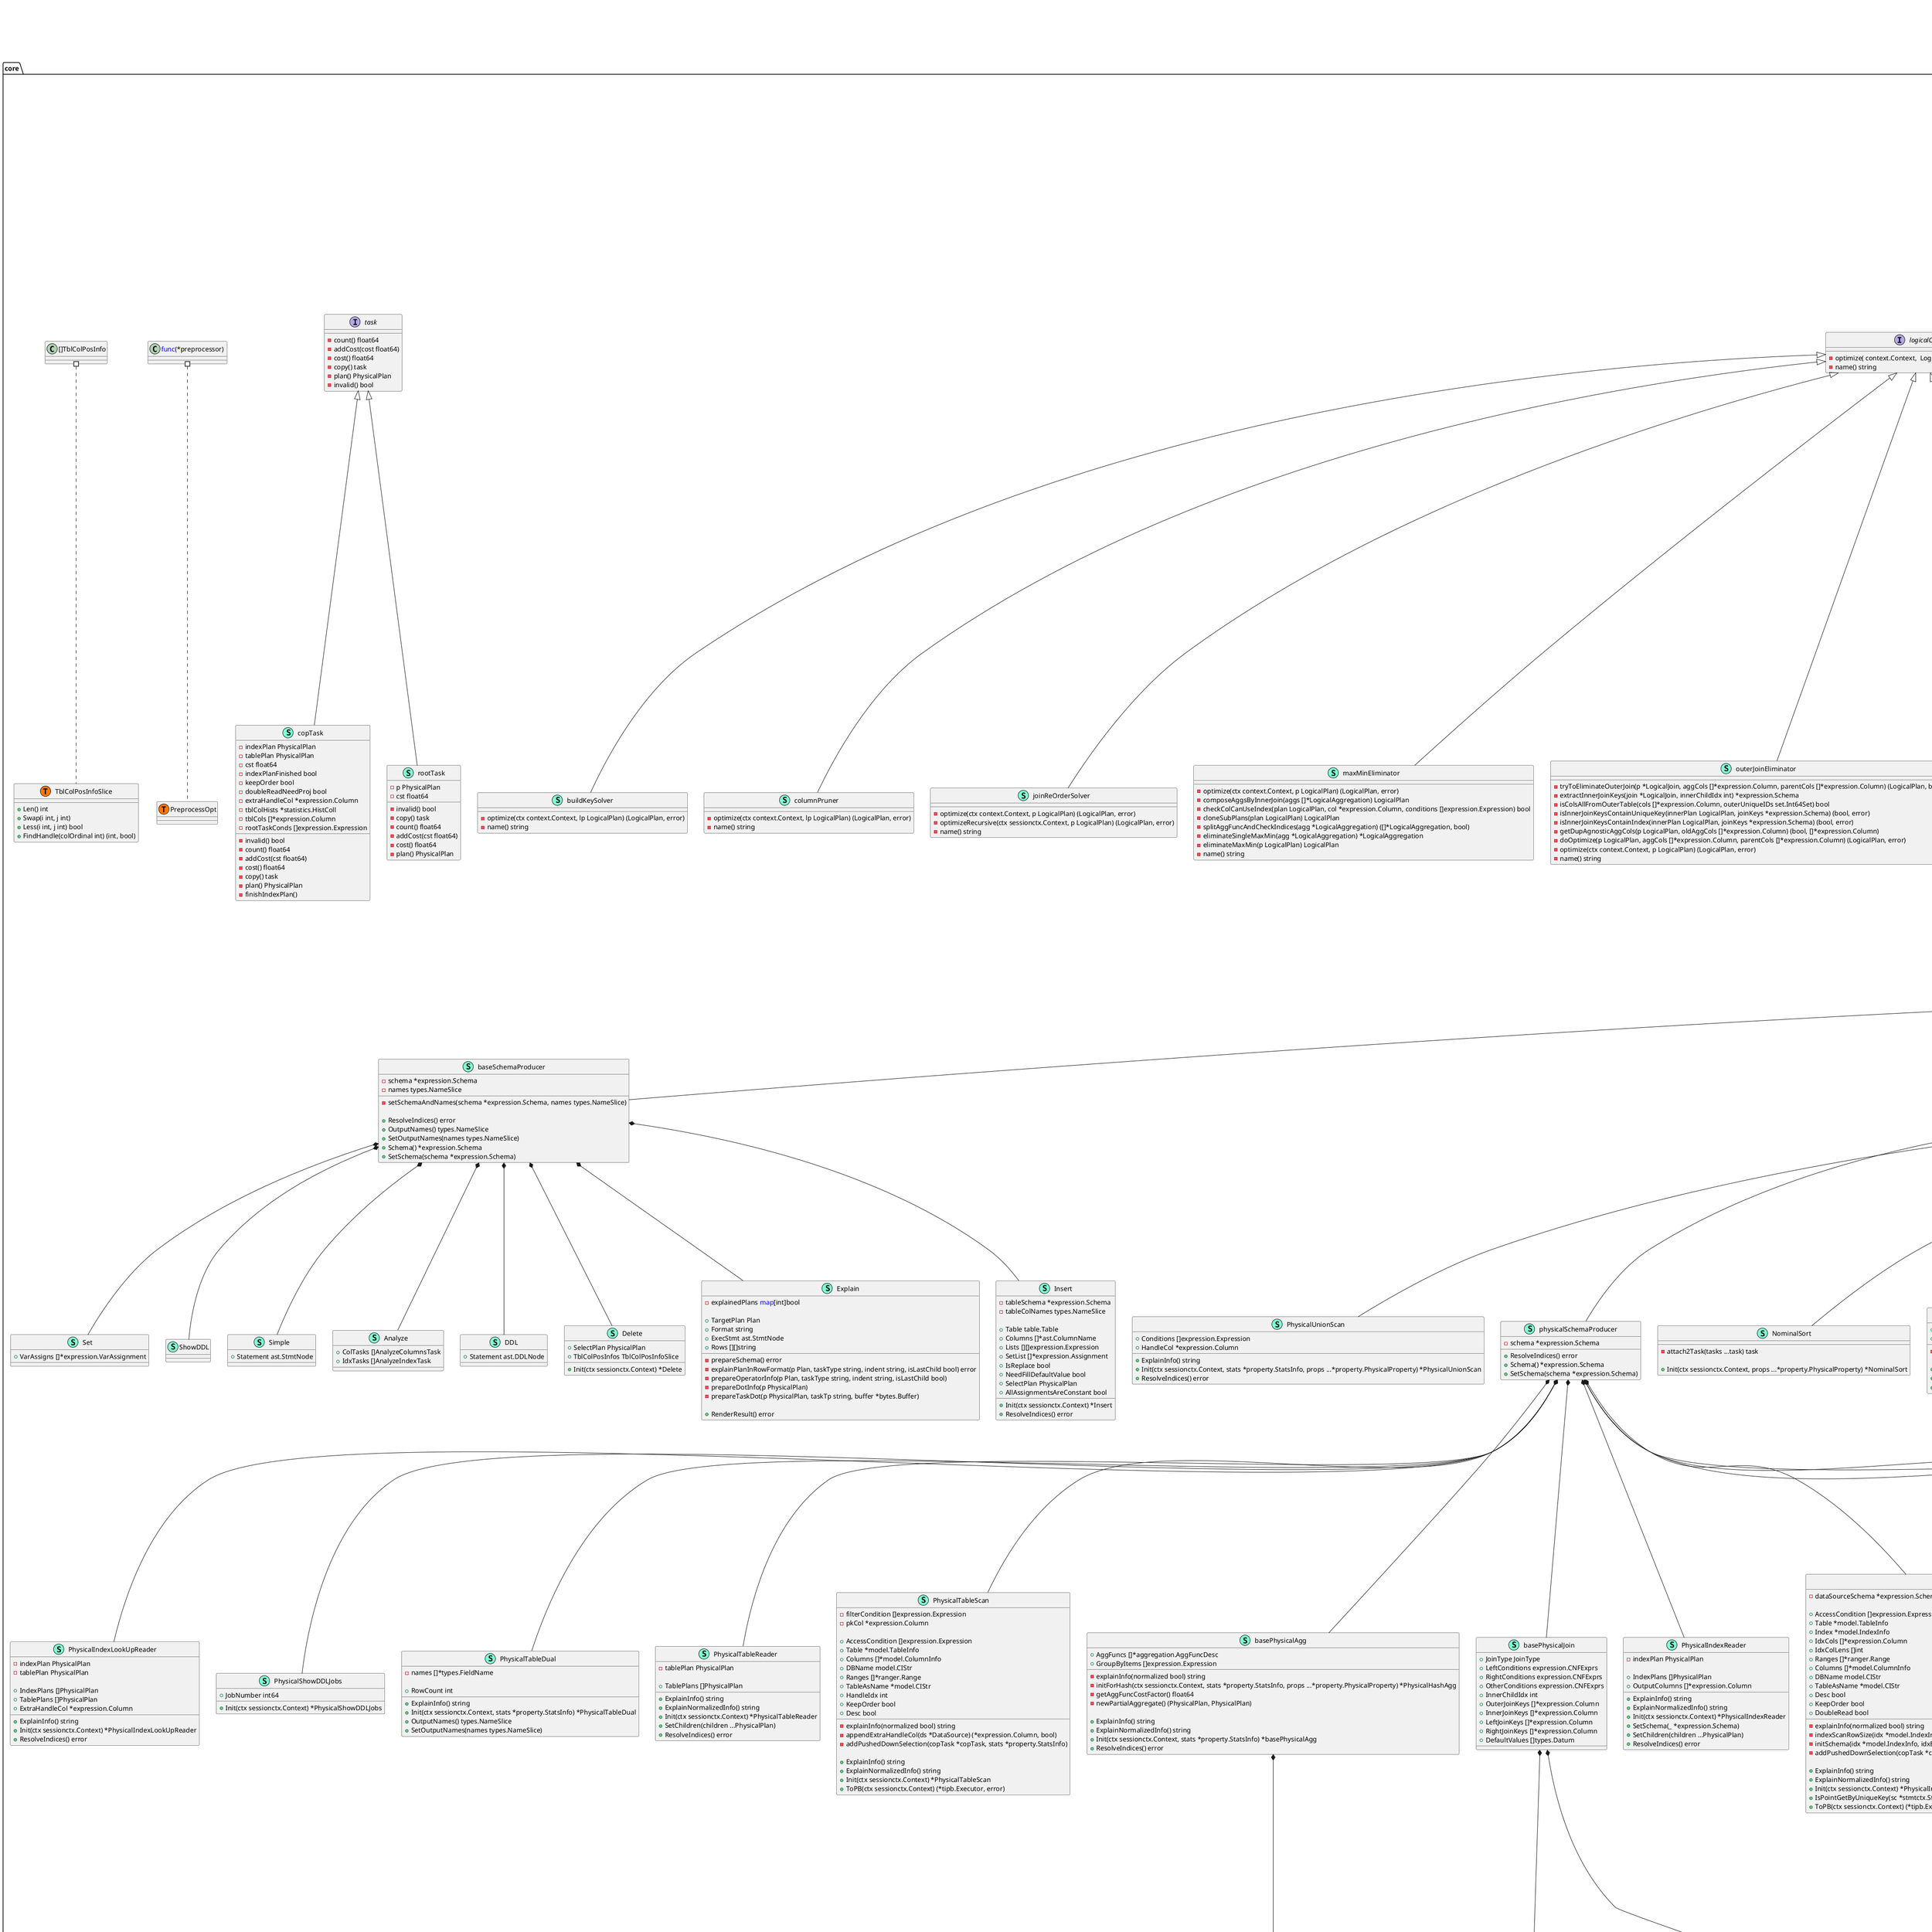 @startuml
namespace core {
    class AggregateFuncExtractor << (S,Aquamarine) >> {
        - inAggregateFuncExpr bool

        + AggFuncs []*ast.AggregateFuncExpr

        + Enter(n ast.Node) (ast.Node, bool)
        + Leave(n ast.Node) (ast.Node, bool)

    }
    class Analyze << (S,Aquamarine) >> {
        + ColTasks []AnalyzeColumnsTask
        + IdxTasks []AnalyzeIndexTask

    }
    class AnalyzeColumnsTask << (S,Aquamarine) >> {
        + PKInfo *model.ColumnInfo
        + ColsInfo []*model.ColumnInfo
        + TblInfo *model.TableInfo

    }
    class AnalyzeIndexTask << (S,Aquamarine) >> {
        + IndexInfo *model.IndexInfo
        + TblInfo *model.TableInfo

    }
    class ByItems << (S,Aquamarine) >> {
        + Expr expression.Expression
        + Desc bool

        + String() string
        + Clone() *ByItems

    }
    class DDL << (S,Aquamarine) >> {
        + Statement ast.DDLNode

    }
    class DataSource << (S,Aquamarine) >> {
        - indexHints []*ast.IndexHint
        - table table.Table
        - tableInfo *model.TableInfo
        - pushedDownConds []expression.Expression
        - allConds []expression.Expression
        - statisticTable *statistics.Table
        - tableStats *property.StatsInfo
        - possibleAccessPaths []*util.AccessPath
        - handleCol *expression.Column

        + Columns []*model.ColumnInfo
        + DBName model.CIStr
        + TableAsName *model.CIStr
        + TblCols []*expression.Column
        + TblColHists *statistics.HistColl

        - tryToGetDualTask() (task, error)
        - getTableCandidate(path *util.AccessPath, prop *property.PhysicalProperty) *candidatePath
        - getIndexCandidate(path *util.AccessPath, prop *property.PhysicalProperty, isSingleScan bool) *candidatePath
        - skylinePruning(prop *property.PhysicalProperty) []*candidatePath
        - findBestTask(prop *property.PhysicalProperty) (task, error)
        - convertToIndexScan(prop *property.PhysicalProperty, candidate *candidatePath) (task, error)
        - convertToTableScan(prop *property.PhysicalProperty, candidate *candidatePath) (task, error)
        - getOriginalPhysicalTableScan(prop *property.PhysicalProperty, path *util.AccessPath, isMatchProp bool) (*PhysicalTableScan, float64, float64)
        - getOriginalPhysicalIndexScan(prop *property.PhysicalProperty, path *util.AccessPath, isMatchProp bool, isSingleScan bool) (*PhysicalIndexScan, float64, float64)
        - newExtraHandleSchemaCol() *expression.Column
        - buildTableGather() LogicalPlan
        - buildIndexGather(path *util.AccessPath) LogicalPlan
        - deriveTablePathStats(path *util.AccessPath, conds []expression.Expression) (bool, error)
        - fillIndexPath(path *util.AccessPath, conds []expression.Expression) error
        - deriveIndexPathStats(path *util.AccessPath) bool
        - getPKIsHandleCol() *expression.Column
        - getHandleCol() *expression.Column
        - getColumnNDV(colID int64) float64
        - initStats() 
        - deriveStatsByFilter(conds expression.CNFExprs, filledPaths []*util.AccessPath) *property.StatsInfo

        + ExplainInfo() string
        + Init(ctx sessionctx.Context) *DataSource
        + Convert2Gathers() []LogicalPlan
        + TableInfo() *model.TableInfo
        + PreparePossibleProperties(schema *expression.Schema, childrenProperties ...[][]*expression.Column) [][]*expression.Column
        + BuildKeyInfo(selfSchema *expression.Schema, childSchema []*expression.Schema) 
        + PruneColumns(parentUsedCols []*expression.Column) error
        + PredicatePushDown(predicates []expression.Expression) ([]expression.Expression, LogicalPlan)
        + DeriveStats(childStats []*property.StatsInfo, selfSchema *expression.Schema, childSchema []*expression.Schema) (*property.StatsInfo, error)

    }
    class Delete << (S,Aquamarine) >> {
        + SelectPlan PhysicalPlan
        + TblColPosInfos TblColPosInfoSlice

        + Init(ctx sessionctx.Context) *Delete

    }
    class Explain << (S,Aquamarine) >> {
        - explainedPlans <font color=blue>map</font>[int]bool

        + TargetPlan Plan
        + Format string
        + ExecStmt ast.StmtNode
        + Rows [][]string

        - prepareSchema() error
        - explainPlanInRowFormat(p Plan, taskType string, indent string, isLastChild bool) error
        - prepareOperatorInfo(p Plan, taskType string, indent string, isLastChild bool) 
        - prepareDotInfo(p PhysicalPlan) 
        - prepareTaskDot(p PhysicalPlan, taskTp string, buffer *bytes.Buffer) 

        + RenderResult() error

    }
    class Insert << (S,Aquamarine) >> {
        - tableSchema *expression.Schema
        - tableColNames types.NameSlice

        + Table table.Table
        + Columns []*ast.ColumnName
        + Lists [][]expression.Expression
        + SetList []*expression.Assignment
        + IsReplace bool
        + NeedFillDefaultValue bool
        + SelectPlan PhysicalPlan
        + AllAssignmentsAreConstant bool

        + Init(ctx sessionctx.Context) *Insert
        + ResolveIndices() error

    }
    class JoinType << (S,Aquamarine) >> {
        + IsOuterJoin() bool
        + String() string

    }
    class LogicalAggregation << (S,Aquamarine) >> {
        - groupByCols []*expression.Column
        - possibleProperties [][]*expression.Column
        - inputCount float64

        + AggFuncs []*aggregation.AggFuncDesc
        + GroupByItems []expression.Expression

        - getHashAggs(prop *property.PhysicalProperty) []PhysicalPlan
        - exhaustPhysicalPlans(prop *property.PhysicalProperty) []PhysicalPlan
        - collectGroupByColumns() 
        - replaceExprColumns(replace <font color=blue>map</font>[string]*expression.Column) 

        + ExplainInfo() string
        + Init(ctx sessionctx.Context) *LogicalAggregation
        + IsPartialModeAgg() bool
        + GetGroupByCols() []*expression.Column
        + PreparePossibleProperties(schema *expression.Schema, childrenProperties ...[][]*expression.Column) [][]*expression.Column
        + BuildKeyInfo(selfSchema *expression.Schema, childSchema []*expression.Schema) 
        + PruneColumns(parentUsedCols []*expression.Column) error
        + PredicatePushDown(predicates []expression.Expression) ([]expression.Expression, LogicalPlan)
        + DeriveStats(childStats []*property.StatsInfo, selfSchema *expression.Schema, childSchema []*expression.Schema) (*property.StatsInfo, error)

    }
    class LogicalIndexScan << (S,Aquamarine) >> {
        + Source *DataSource
        + IsDoubleRead bool
        + EqCondCount int
        + AccessConds expression.CNFExprs
        + Ranges []*ranger.Range
        + Index *model.IndexInfo
        + Columns []*model.ColumnInfo
        + FullIdxCols []*expression.Column
        + FullIdxColLens []int
        + IdxCols []*expression.Column
        + IdxColLens []int

        - getPKIsHandleCol(schema *expression.Schema) *expression.Column

        + ExplainInfo() string
        + GetPhysicalIndexScan(schema *expression.Schema, stats *property.StatsInfo) *PhysicalIndexScan
        + Init(ctx sessionctx.Context) *LogicalIndexScan
        + MatchIndexProp(prop *property.PhysicalProperty) bool
        + PreparePossibleProperties(schema *expression.Schema, childrenProperties ...[][]*expression.Column) [][]*expression.Column
        + BuildKeyInfo(selfSchema *expression.Schema, childSchema []*expression.Schema) 
        + DeriveStats(childStats []*property.StatsInfo, selfSchema *expression.Schema, childSchema []*expression.Schema) (*property.StatsInfo, error)

    }
    class LogicalJoin << (S,Aquamarine) >> {
        - reordered bool
        - cartesianJoin bool
        - hintInfo *tableHintInfo
        - preferJoinType uint
        - leftProperties [][]*expression.Column
        - rightProperties [][]*expression.Column
        - equalCondOutCnt float64

        + JoinType JoinType
        + StraightJoin bool
        + EqualConditions []*expression.ScalarFunction
        + LeftConditions expression.CNFExprs
        + RightConditions expression.CNFExprs
        + OtherConditions expression.CNFExprs
        + LeftJoinKeys []*expression.Column
        + RightJoinKeys []*expression.Column
        + DefaultValues []types.Datum

        - moveEqualToOtherConditions(offsets []int) []expression.Expression
        - getMergeJoin(prop *property.PhysicalProperty) []PhysicalPlan
        - getEnforcedMergeJoin(prop *property.PhysicalProperty) []PhysicalPlan
        - getHashJoins(prop *property.PhysicalProperty) []PhysicalPlan
        - getHashJoin(prop *property.PhysicalProperty, innerIdx int) *PhysicalHashJoin
        - exhaustPhysicalPlans(prop *property.PhysicalProperty) []PhysicalPlan
        - pushDownConstExpr(expr expression.Expression, leftCond []expression.Expression, rightCond []expression.Expression, filterCond bool) ([]expression.Expression, []expression.Expression)
        - extractOnCondition(conditions []expression.Expression, deriveLeft bool, deriveRight bool) ([]*expression.ScalarFunction, []expression.Expression, []expression.Expression, []expression.Expression)
        - setPreferredJoinType(hintInfo *tableHintInfo) 
        - attachOnConds(onConds []expression.Expression) 
        - extractUsedCols(parentUsedCols []*expression.Column) ([]*expression.Column, []*expression.Column)
        - mergeSchema() 
        - replaceExprColumns(replace <font color=blue>map</font>[string]*expression.Column) 
        - updateEQCond() 
        - getProj(idx int) *LogicalProjection
        - outerJoinPropConst(predicates []expression.Expression) []expression.Expression
        - pushDownTopNToChild(topN *LogicalTopN, idx int) LogicalPlan
        - pushDownTopN(topN *LogicalTopN) LogicalPlan

        + ExplainInfo() string
        + Init(ctx sessionctx.Context) *LogicalJoin
        + ExtractOnCondition(conditions []expression.Expression, leftSchema *expression.Schema, rightSchema *expression.Schema, deriveLeft bool, deriveRight bool) ([]*expression.ScalarFunction, []expression.Expression, []expression.Expression, []expression.Expression)
        + PreparePossibleProperties(schema *expression.Schema, childrenProperties ...[][]*expression.Column) [][]*expression.Column
        + BuildKeyInfo(selfSchema *expression.Schema, childSchema []*expression.Schema) 
        + PruneColumns(parentUsedCols []*expression.Column) error
        + PredicatePushDown(predicates []expression.Expression) ([]expression.Expression, LogicalPlan)
        + DeriveStats(childStats []*property.StatsInfo, selfSchema *expression.Schema, childSchema []*expression.Schema) (*property.StatsInfo, error)

    }
    class LogicalLimit << (S,Aquamarine) >> {
        + Offset uint64
        + Count uint64

        - exhaustPhysicalPlans(prop *property.PhysicalProperty) []PhysicalPlan
        - convertToTopN() *LogicalTopN
        - pushDownTopN(topN *LogicalTopN) LogicalPlan

        + ExplainInfo() string
        + Init(ctx sessionctx.Context) *LogicalLimit
        + BuildKeyInfo(selfSchema *expression.Schema, childSchema []*expression.Schema) 
        + PredicatePushDown(predicates []expression.Expression) ([]expression.Expression, LogicalPlan)
        + DeriveStats(childStats []*property.StatsInfo, selfSchema *expression.Schema, childSchema []*expression.Schema) (*property.StatsInfo, error)

    }
    class LogicalMemTable << (S,Aquamarine) >> {
        - dbName model.CIStr
        - tableInfo *model.TableInfo

        - findBestTask(prop *property.PhysicalProperty) (task, error)

        + Init(ctx sessionctx.Context) *LogicalMemTable
        + PredicatePushDown(predicates []expression.Expression) ([]expression.Expression, LogicalPlan)
        + DeriveStats(childStats []*property.StatsInfo, selfSchema *expression.Schema, childSchema []*expression.Schema) (*property.StatsInfo, error)

    }
    interface LogicalPlan  {
        - findBestTask(prop *property.PhysicalProperty) (task, error)
        - pushDownTopN(topN *LogicalTopN) LogicalPlan
        - recursiveDeriveStats() (*property.StatsInfo, error)
        - exhaustPhysicalPlans( *property.PhysicalProperty) []PhysicalPlan

        + PredicatePushDown( []expression.Expression) ([]expression.Expression, LogicalPlan)
        + PruneColumns( []*expression.Column) error
        + BuildKeyInfo(selfSchema *expression.Schema, childSchema []*expression.Schema) 
        + DeriveStats(childStats []*property.StatsInfo, selfSchema *expression.Schema, childSchema []*expression.Schema) (*property.StatsInfo, error)
        + PreparePossibleProperties(schema *expression.Schema, childrenProperties ...[][]*expression.Column) [][]*expression.Column
        + Children() []LogicalPlan
        + SetChildren( ...LogicalPlan) 
        + SetChild(i int, child LogicalPlan) 

    }
    class LogicalProjection << (S,Aquamarine) >> {
        + Exprs []expression.Expression

        - exhaustPhysicalPlans(prop *property.PhysicalProperty) []PhysicalPlan
        - buildSchemaByExprs(selfSchema *expression.Schema) *expression.Schema
        - replaceExprColumns(replace <font color=blue>map</font>[string]*expression.Column) 
        - appendExpr(expr expression.Expression) *expression.Column
        - pushDownTopN(topN *LogicalTopN) LogicalPlan

        + TryToGetChildProp(prop *property.PhysicalProperty) (*property.PhysicalProperty, bool)
        + ExplainInfo() string
        + Init(ctx sessionctx.Context) *LogicalProjection
        + PreparePossibleProperties(schema *expression.Schema, childrenProperties ...[][]*expression.Column) [][]*expression.Column
        + BuildKeyInfo(selfSchema *expression.Schema, childSchema []*expression.Schema) 
        + PruneColumns(parentUsedCols []*expression.Column) error
        + PredicatePushDown(predicates []expression.Expression) ([]expression.Expression, LogicalPlan)
        + DeriveStats(childStats []*property.StatsInfo, selfSchema *expression.Schema, childSchema []*expression.Schema) (*property.StatsInfo, error)

    }
    class LogicalSelection << (S,Aquamarine) >> {
        + Conditions []expression.Expression

        - exhaustPhysicalPlans(prop *property.PhysicalProperty) []PhysicalPlan
        - replaceExprColumns(replace <font color=blue>map</font>[string]*expression.Column) 

        + ExplainInfo() string
        + Init(ctx sessionctx.Context) *LogicalSelection
        + PreparePossibleProperties(schema *expression.Schema, childrenProperties ...[][]*expression.Column) [][]*expression.Column
        + BuildKeyInfo(selfSchema *expression.Schema, childSchema []*expression.Schema) 
        + PruneColumns(parentUsedCols []*expression.Column) error
        + PredicatePushDown(predicates []expression.Expression) ([]expression.Expression, LogicalPlan)
        + DeriveStats(childStats []*property.StatsInfo, selfSchema *expression.Schema, childSchema []*expression.Schema) (*property.StatsInfo, error)

    }
    class LogicalShow << (S,Aquamarine) >> {
        - findBestTask(prop *property.PhysicalProperty) (task, error)

        + Init(ctx sessionctx.Context) *LogicalShow
        + DeriveStats(childStats []*property.StatsInfo, selfSchema *expression.Schema, childSchema []*expression.Schema) (*property.StatsInfo, error)

    }
    class LogicalShowDDLJobs << (S,Aquamarine) >> {
        + JobNumber int64

        - findBestTask(prop *property.PhysicalProperty) (task, error)

        + Init(ctx sessionctx.Context) *LogicalShowDDLJobs
        + DeriveStats(childStats []*property.StatsInfo, selfSchema *expression.Schema, childSchema []*expression.Schema) (*property.StatsInfo, error)

    }
    class LogicalSort << (S,Aquamarine) >> {
        + ByItems []*ByItems

        - getPhysicalSort(prop *property.PhysicalProperty) *PhysicalSort
        - getNominalSort(reqProp *property.PhysicalProperty) *NominalSort
        - exhaustPhysicalPlans(prop *property.PhysicalProperty) []PhysicalPlan
        - replaceExprColumns(replace <font color=blue>map</font>[string]*expression.Column) 
        - pushDownTopN(topN *LogicalTopN) LogicalPlan

        + ExplainInfo() string
        + Init(ctx sessionctx.Context) *LogicalSort
        + PreparePossibleProperties(schema *expression.Schema, childrenProperties ...[][]*expression.Column) [][]*expression.Column
        + PruneColumns(parentUsedCols []*expression.Column) error

    }
    class LogicalTableDual << (S,Aquamarine) >> {
        + RowCount int

        - findBestTask(prop *property.PhysicalProperty) (task, error)

        + ExplainInfo() string
        + Init(ctx sessionctx.Context) *LogicalTableDual
        + PruneColumns(parentUsedCols []*expression.Column) error
        + PredicatePushDown(predicates []expression.Expression) ([]expression.Expression, LogicalPlan)
        + DeriveStats(childStats []*property.StatsInfo, selfSchema *expression.Schema, childSchema []*expression.Schema) (*property.StatsInfo, error)

    }
    class LogicalTableScan << (S,Aquamarine) >> {
        + Source *DataSource
        + Handle *expression.Column
        + AccessConds expression.CNFExprs
        + Ranges []*ranger.Range

        + ExplainInfo() string
        + GetPhysicalScan(schema *expression.Schema, stats *property.StatsInfo) *PhysicalTableScan
        + Init(ctx sessionctx.Context) *LogicalTableScan
        + PreparePossibleProperties(schema *expression.Schema, childrenProperties ...[][]*expression.Column) [][]*expression.Column
        + BuildKeyInfo(selfSchema *expression.Schema, childSchema []*expression.Schema) 
        + DeriveStats(childStats []*property.StatsInfo, selfSchema *expression.Schema, childSchema []*expression.Schema) (*property.StatsInfo, error)

    }
    class LogicalTopN << (S,Aquamarine) >> {
        + ByItems []*ByItems
        + Offset uint64
        + Count uint64

        - getPhysTopN() []PhysicalPlan
        - getPhysLimits() []PhysicalPlan
        - exhaustPhysicalPlans(prop *property.PhysicalProperty) []PhysicalPlan
        - isLimit() bool
        - replaceExprColumns(replace <font color=blue>map</font>[string]*expression.Column) 
        - setChild(p LogicalPlan) LogicalPlan

        + ExplainInfo() string
        + Init(ctx sessionctx.Context) *LogicalTopN
        + PreparePossibleProperties(schema *expression.Schema, childrenProperties ...[][]*expression.Column) [][]*expression.Column
        + DeriveStats(childStats []*property.StatsInfo, selfSchema *expression.Schema, childSchema []*expression.Schema) (*property.StatsInfo, error)

    }
    class LogicalUnionScan << (S,Aquamarine) >> {
        - conditions []expression.Expression
        - handleCol *expression.Column

        - exhaustPhysicalPlans(prop *property.PhysicalProperty) []PhysicalPlan

        + ExplainInfo() string
        + Init(ctx sessionctx.Context) *LogicalUnionScan
        + PruneColumns(parentUsedCols []*expression.Column) error
        + PredicatePushDown(predicates []expression.Expression) ([]expression.Expression, LogicalPlan)

    }
    class NominalSort << (S,Aquamarine) >> {
        - attach2Task(tasks ...task) task

        + Init(ctx sessionctx.Context, props ...*property.PhysicalProperty) *NominalSort

    }
    class PhysicalHashAgg << (S,Aquamarine) >> {
        - cpuCostDivisor() (float64, float64)
        - attach2Task(tasks ...task) task

        + ToPB(ctx sessionctx.Context) (*tipb.Executor, error)
        + GetCost(inputRows float64, isRoot bool) float64

    }
    class PhysicalHashJoin << (S,Aquamarine) >> {
        + Concurrency uint
        + EqualConditions []*expression.ScalarFunction

        - explainInfo(normalized bool) string
        - attach2Task(tasks ...task) task

        + ExplainInfo() string
        + ExplainNormalizedInfo() string
        + Init(ctx sessionctx.Context, stats *property.StatsInfo, props ...*property.PhysicalProperty) *PhysicalHashJoin
        + ResolveIndices() error
        + GetCost(lCnt float64, rCnt float64) float64

    }
    class PhysicalIndexLookUpReader << (S,Aquamarine) >> {
        - indexPlan PhysicalPlan
        - tablePlan PhysicalPlan

        + IndexPlans []PhysicalPlan
        + TablePlans []PhysicalPlan
        + ExtraHandleCol *expression.Column

        + ExplainInfo() string
        + Init(ctx sessionctx.Context) *PhysicalIndexLookUpReader
        + ResolveIndices() error

    }
    class PhysicalIndexReader << (S,Aquamarine) >> {
        - indexPlan PhysicalPlan

        + IndexPlans []PhysicalPlan
        + OutputColumns []*expression.Column

        + ExplainInfo() string
        + ExplainNormalizedInfo() string
        + Init(ctx sessionctx.Context) *PhysicalIndexReader
        + SetSchema(_ *expression.Schema) 
        + SetChildren(children ...PhysicalPlan) 
        + ResolveIndices() error

    }
    class PhysicalIndexScan << (S,Aquamarine) >> {
        - dataSourceSchema *expression.Schema

        + AccessCondition []expression.Expression
        + Table *model.TableInfo
        + Index *model.IndexInfo
        + IdxCols []*expression.Column
        + IdxColLens []int
        + Ranges []*ranger.Range
        + Columns []*model.ColumnInfo
        + DBName model.CIStr
        + TableAsName *model.CIStr
        + Desc bool
        + KeepOrder bool
        + DoubleRead bool

        - explainInfo(normalized bool) string
        - indexScanRowSize(idx *model.IndexInfo, ds *DataSource, isForScan bool) float64
        - initSchema(idx *model.IndexInfo, idxExprCols []*expression.Column, isDoubleRead bool) 
        - addPushedDownSelection(copTask *copTask, p *DataSource, path *util.AccessPath, finalStats *property.StatsInfo) 

        + ExplainInfo() string
        + ExplainNormalizedInfo() string
        + Init(ctx sessionctx.Context) *PhysicalIndexScan
        + IsPointGetByUniqueKey(sc *stmtctx.StatementContext) bool
        + ToPB(ctx sessionctx.Context) (*tipb.Executor, error)

    }
    class PhysicalLimit << (S,Aquamarine) >> {
        + Offset uint64
        + Count uint64

        - attach2Task(tasks ...task) task

        + ExplainInfo() string
        + Init(ctx sessionctx.Context, stats *property.StatsInfo, props ...*property.PhysicalProperty) *PhysicalLimit
        + ToPB(ctx sessionctx.Context) (*tipb.Executor, error)

    }
    class PhysicalMemTable << (S,Aquamarine) >> {
        + DBName model.CIStr
        + Table *model.TableInfo
        + Columns []*model.ColumnInfo

        + Init(ctx sessionctx.Context, stats *property.StatsInfo) *PhysicalMemTable

    }
    class PhysicalMergeJoin << (S,Aquamarine) >> {
        + CompareFuncs []expression.CompareFunc

        - tryToGetChildReqProp(prop *property.PhysicalProperty) ([]*property.PhysicalProperty, bool)
        - initCompareFuncs() 
        - explainInfo(normalized bool) string
        - attach2Task(tasks ...task) task

        + ExplainInfo() string
        + ExplainNormalizedInfo() string
        + Init(ctx sessionctx.Context, stats *property.StatsInfo) *PhysicalMergeJoin
        + ResolveIndices() error
        + GetCost(lCnt float64, rCnt float64) float64

    }
    interface PhysicalPlan  {
        - attach2Task( ...task) task

        + ToPB(ctx sessionctx.Context) (*tipb.Executor, error)
        + GetChildReqProps(idx int) *property.PhysicalProperty
        + StatsCount() float64
        + Children() []PhysicalPlan
        + SetChildren( ...PhysicalPlan) 
        + SetChild(i int, child PhysicalPlan) 
        + ResolveIndices() error
        + Stats() *property.StatsInfo
        + ExplainNormalizedInfo() string

    }
    class PhysicalProjection << (S,Aquamarine) >> {
        + Exprs []expression.Expression

        - attach2Task(tasks ...task) task

        + ExplainInfo() string
        + ExplainNormalizedInfo() string
        + Init(ctx sessionctx.Context, stats *property.StatsInfo, props ...*property.PhysicalProperty) *PhysicalProjection
        + ResolveIndices() error
        + GetCost(count float64) float64

    }
    class PhysicalSelection << (S,Aquamarine) >> {
        + Conditions []expression.Expression

        - attach2Task(tasks ...task) task

        + ExplainInfo() string
        + ExplainNormalizedInfo() string
        + Init(ctx sessionctx.Context, stats *property.StatsInfo, props ...*property.PhysicalProperty) *PhysicalSelection
        + ToPB(ctx sessionctx.Context) (*tipb.Executor, error)
        + ResolveIndices() error

    }
    class PhysicalShow << (S,Aquamarine) >> {
        + Init(ctx sessionctx.Context) *PhysicalShow

    }
    class PhysicalShowDDLJobs << (S,Aquamarine) >> {
        + JobNumber int64

        + Init(ctx sessionctx.Context) *PhysicalShowDDLJobs

    }
    class PhysicalSort << (S,Aquamarine) >> {
        + ByItems []*ByItems

        - attach2Task(tasks ...task) task

        + ExplainInfo() string
        + Init(ctx sessionctx.Context, stats *property.StatsInfo, props ...*property.PhysicalProperty) *PhysicalSort
        + ResolveIndices() error
        + GetCost(count float64) float64

    }
    class PhysicalTableDual << (S,Aquamarine) >> {
        - names []*types.FieldName

        + RowCount int

        + ExplainInfo() string
        + Init(ctx sessionctx.Context, stats *property.StatsInfo) *PhysicalTableDual
        + OutputNames() types.NameSlice
        + SetOutputNames(names types.NameSlice) 

    }
    class PhysicalTableReader << (S,Aquamarine) >> {
        - tablePlan PhysicalPlan

        + TablePlans []PhysicalPlan

        + ExplainInfo() string
        + ExplainNormalizedInfo() string
        + Init(ctx sessionctx.Context) *PhysicalTableReader
        + SetChildren(children ...PhysicalPlan) 
        + ResolveIndices() error

    }
    class PhysicalTableScan << (S,Aquamarine) >> {
        - filterCondition []expression.Expression
        - pkCol *expression.Column

        + AccessCondition []expression.Expression
        + Table *model.TableInfo
        + Columns []*model.ColumnInfo
        + DBName model.CIStr
        + Ranges []*ranger.Range
        + TableAsName *model.CIStr
        + HandleIdx int
        + KeepOrder bool
        + Desc bool

        - explainInfo(normalized bool) string
        - appendExtraHandleCol(ds *DataSource) (*expression.Column, bool)
        - addPushedDownSelection(copTask *copTask, stats *property.StatsInfo) 

        + ExplainInfo() string
        + ExplainNormalizedInfo() string
        + Init(ctx sessionctx.Context) *PhysicalTableScan
        + ToPB(ctx sessionctx.Context) (*tipb.Executor, error)

    }
    class PhysicalTopN << (S,Aquamarine) >> {
        + ByItems []*ByItems
        + Offset uint64
        + Count uint64

        - canPushDown() bool
        - allColsFromSchema(schema *expression.Schema) bool
        - getPushedDownTopN(childPlan PhysicalPlan) *PhysicalTopN
        - attach2Task(tasks ...task) task

        + ExplainInfo() string
        + Init(ctx sessionctx.Context, stats *property.StatsInfo, props ...*property.PhysicalProperty) *PhysicalTopN
        + ToPB(ctx sessionctx.Context) (*tipb.Executor, error)
        + ResolveIndices() error
        + GetCost(count float64, isRoot bool) float64

    }
    class PhysicalUnionScan << (S,Aquamarine) >> {
        + Conditions []expression.Expression
        + HandleCol *expression.Column

        + ExplainInfo() string
        + Init(ctx sessionctx.Context, stats *property.StatsInfo, props ...*property.PhysicalProperty) *PhysicalUnionScan
        + ResolveIndices() error

    }
    interface Plan  {
        - replaceExprColumns(replace <font color=blue>map</font>[string]*expression.Column) 
        - statsInfo() *property.StatsInfo

        + Schema() *expression.Schema
        + ID() int
        + TP() string
        + ExplainID() fmt.Stringer
        + ExplainInfo() string
        + SCtx() sessionctx.Context
        + OutputNames() types.NameSlice
        + SetOutputNames(names types.NameSlice) 

    }
    class PlanBuilder << (S,Aquamarine) >> {
        - ctx sessionctx.Context
        - is infoschema.InfoSchema
        - colMapper <font color=blue>map</font>[*ast.ColumnNameExpr]int
        - tableHintInfo []tableHintInfo
        - optFlag uint64
        - curClause clauseCode
        - rewriterPool []*expressionRewriter
        - rewriterCounter int
        - inStraightJoin bool
        - handleHelper *handleColHelper

        - rewrite(ctx context.Context, exprNode ast.ExprNode, p LogicalPlan, aggMapper <font color=blue>map</font>[*ast.AggregateFuncExpr]int, asScalar bool) (expression.Expression, LogicalPlan, error)
        - rewriteWithPreprocess(ctx context.Context, exprNode ast.ExprNode, p LogicalPlan, aggMapper <font color=blue>map</font>[*ast.AggregateFuncExpr]int, asScalar bool, preprocess <font color=blue>func</font>(ast.Node) ast.Node) (expression.Expression, LogicalPlan, error)
        - getExpressionRewriter(ctx context.Context, p LogicalPlan) *expressionRewriter
        - rewriteExprNode(rewriter *expressionRewriter, exprNode ast.ExprNode, asScalar bool) (expression.Expression, LogicalPlan, error)
        - buildAggregation(ctx context.Context, p LogicalPlan, aggFuncList []*ast.AggregateFuncExpr, gbyItems []expression.Expression) (LogicalPlan, <font color=blue>map</font>[int]int, error)
        - buildResultSetNode(ctx context.Context, node ast.ResultSetNode) (LogicalPlan, error)
        - buildJoin(ctx context.Context, joinNode *ast.Join) (LogicalPlan, error)
        - buildSelection(ctx context.Context, p LogicalPlan, where ast.ExprNode, AggMapper <font color=blue>map</font>[*ast.AggregateFuncExpr]int) (LogicalPlan, error)
        - buildProjectionFieldNameFromColumns(origField *ast.SelectField, colNameField *ast.ColumnNameExpr, name *types.FieldName) (model.CIStr, model.CIStr, model.CIStr, model.CIStr, model.CIStr)
        - buildProjectionFieldNameFromExpressions(ctx context.Context, field *ast.SelectField) (model.CIStr, error)
        - buildProjectionField(ctx context.Context, p LogicalPlan, field *ast.SelectField, expr expression.Expression) (*expression.Column, *types.FieldName, error)
        - buildProjection(ctx context.Context, p LogicalPlan, fields []*ast.SelectField, mapper <font color=blue>map</font>[*ast.AggregateFuncExpr]int) (LogicalPlan, int, error)
        - buildDistinct(child LogicalPlan, length int) (*LogicalAggregation, error)
        - buildSort(ctx context.Context, p LogicalPlan, byItems []*ast.ByItem, aggMapper <font color=blue>map</font>[*ast.AggregateFuncExpr]int) (*LogicalSort, error)
        - buildLimit(src LogicalPlan, limit *ast.Limit) (LogicalPlan, error)
        - resolveHavingAndOrderBy(sel *ast.SelectStmt, p LogicalPlan) (<font color=blue>map</font>[*ast.AggregateFuncExpr]int, <font color=blue>map</font>[*ast.AggregateFuncExpr]int, error)
        - extractAggFuncs(fields []*ast.SelectField) ([]*ast.AggregateFuncExpr, <font color=blue>map</font>[*ast.AggregateFuncExpr]int)
        - resolveGbyExprs(ctx context.Context, p LogicalPlan, gby *ast.GroupByClause, fields []*ast.SelectField) (LogicalPlan, []expression.Expression, error)
        - unfoldWildStar(p LogicalPlan, selectFields []*ast.SelectField) ([]*ast.SelectField, error)
        - pushTableHints(hints []*ast.TableOptimizerHint) 
        - popTableHints() 
        - appendUnmatchedJoinHintWarning(joinType string, joinTypeAlias string, hintTables []hintTableInfo) 
        - buildSelect(ctx context.Context, sel *ast.SelectStmt) (LogicalPlan, error)
        - buildTableDual() *LogicalTableDual
        - buildDataSource(ctx context.Context, tn *ast.TableName, asName *model.CIStr) (LogicalPlan, error)
        - buildMemTable(ctx context.Context, dbName model.CIStr, tableInfo *model.TableInfo) (LogicalPlan, error)
        - buildDelete(ctx context.Context, delete *ast.DeleteStmt) (Plan, error)
        - buildSet(ctx context.Context, v *ast.SetStmt) (Plan, error)
        - detectSelectAgg(sel *ast.SelectStmt) bool
        - getPossibleAccessPaths(indexHints []*ast.IndexHint, tbl table.Table, dbName model.CIStr, tblName model.CIStr) ([]*util.AccessPath, error)
        - buildAdmin(ctx context.Context, as *ast.AdminStmt) (Plan, error)
        - buildAnalyze(as *ast.AnalyzeTableStmt) (Plan, error)
        - buildShow(ctx context.Context, show *ast.ShowStmt) (Plan, error)
        - buildSimple(node ast.StmtNode) (Plan, error)
        - getDefaultValue(col *table.Column) (*expression.Constant, error)
        - findDefaultValue(cols []*table.Column, name *ast.ColumnName) (*expression.Constant, error)
        - buildInsert(ctx context.Context, insert *ast.InsertStmt) (Plan, error)
        - getAffectCols(insertStmt *ast.InsertStmt, insertPlan *Insert) ([]*table.Column, error)
        - buildSetValuesOfInsert(ctx context.Context, insert *ast.InsertStmt, insertPlan *Insert, mockTablePlan *LogicalTableDual, checkRefColumn <font color=blue>func</font>(ast.Node) ast.Node) error
        - buildValuesListOfInsert(ctx context.Context, insert *ast.InsertStmt, insertPlan *Insert, mockTablePlan *LogicalTableDual, checkRefColumn <font color=blue>func</font>(ast.Node) ast.Node) error
        - buildSelectPlanOfInsert(ctx context.Context, insert *ast.InsertStmt, insertPlan *Insert) error
        - buildDDL(ctx context.Context, node ast.DDLNode) (Plan, error)
        - buildExplainPlan(targetPlan Plan, format string, execStmt ast.StmtNode) (Plan, error)
        - buildExplain(ctx context.Context, explain *ast.ExplainStmt) (Plan, error)

        + TableHints() *tableHintInfo
        + GetOptFlag() uint64
        + Build(ctx context.Context, node ast.Node) (Plan, error)

    }
    class Set << (S,Aquamarine) >> {
        + VarAssigns []*expression.VarAssignment

    }
    class ShowContents << (S,Aquamarine) >> {
        + Tp ast.ShowStmtType
        + DBName string
        + Table *ast.TableName
        + Column *ast.ColumnName
        + IndexName model.CIStr
        + Flag int
        + Full bool
        + IfNotExists bool
        + GlobalScope bool

    }
    class ShowDDL << (S,Aquamarine) >> {
    }
    class Simple << (S,Aquamarine) >> {
        + Statement ast.StmtNode

    }
    class TblColPosInfo << (S,Aquamarine) >> {
        + TblID int64
        + Start int
        + HandleOrdinal int

    }
    class TblColPosInfoSlice << (S,Aquamarine) >> {
        + Len() int
        + Swap(i int, j int) 
        + Less(i int, j int) bool
        + FindHandle(colOrdinal int) (int, bool)

    }
    class TiKVSingleGather << (S,Aquamarine) >> {
        + Source *DataSource
        + IsIndexGather bool
        + Index *model.IndexInfo

        + ExplainInfo() string
        + Init(ctx sessionctx.Context) *TiKVSingleGather
        + GetPhysicalTableReader(schema *expression.Schema, stats *property.StatsInfo, props ...*property.PhysicalProperty) *PhysicalTableReader
        + GetPhysicalIndexReader(schema *expression.Schema, stats *property.StatsInfo, props ...*property.PhysicalProperty) *PhysicalIndexReader
        + PreparePossibleProperties(schema *expression.Schema, childrenProperties ...[][]*expression.Column) [][]*expression.Column
        + BuildKeyInfo(selfSchema *expression.Schema, childSchema []*expression.Schema) 

    }
    class aggregationEliminateChecker << (S,Aquamarine) >> {
        - tryToEliminateAggregation(agg *LogicalAggregation) *LogicalProjection
        - convertAggToProj(agg *LogicalAggregation) *LogicalProjection
        - rewriteExpr(ctx sessionctx.Context, aggFunc *aggregation.AggFuncDesc) expression.Expression
        - rewriteCount(ctx sessionctx.Context, exprs []expression.Expression, targetTp *types.FieldType) expression.Expression

    }
    class aggregationEliminator << (S,Aquamarine) >> {
        - optimize(ctx context.Context, p LogicalPlan) (LogicalPlan, error)
        - name() string

    }
    class aggregationPushDownSolver << (S,Aquamarine) >> {
        - isDecomposable(fun *aggregation.AggFuncDesc) bool
        - getAggFuncChildIdx(aggFunc *aggregation.AggFuncDesc, schema *expression.Schema) int
        - collectAggFuncs(agg *LogicalAggregation, join *LogicalJoin) (bool, []*aggregation.AggFuncDesc, []*aggregation.AggFuncDesc)
        - collectGbyCols(agg *LogicalAggregation, join *LogicalJoin) ([]*expression.Column, []*expression.Column)
        - splitAggFuncsAndGbyCols(agg *LogicalAggregation, join *LogicalJoin) (bool, []*aggregation.AggFuncDesc, []*aggregation.AggFuncDesc, []*expression.Column, []*expression.Column)
        - addGbyCol(ctx sessionctx.Context, gbyCols []*expression.Column, cols ...*expression.Column) []*expression.Column
        - checkValidJoin(join *LogicalJoin) bool
        - decompose(ctx sessionctx.Context, aggFunc *aggregation.AggFuncDesc, schema *expression.Schema) ([]*aggregation.AggFuncDesc, *expression.Schema)
        - tryToPushDownAgg(aggFuncs []*aggregation.AggFuncDesc, gbyCols []*expression.Column, join *LogicalJoin, childIdx int) (LogicalPlan, error)
        - getDefaultValues(agg *LogicalAggregation) ([]types.Datum, bool)
        - checkAnyCountAndSum(aggFuncs []*aggregation.AggFuncDesc) bool
        - makeNewAgg(ctx sessionctx.Context, aggFuncs []*aggregation.AggFuncDesc, gbyCols []*expression.Column) (*LogicalAggregation, error)
        - optimize(ctx context.Context, p LogicalPlan) (LogicalPlan, error)
        - aggPushDown(p LogicalPlan) (LogicalPlan, error)
        - name() string

    }
    class analyzeInfo << (S,Aquamarine) >> {
        + DBName string
        + TableName string
        + PhysicalTableID int64

    }
    class baseLogicalPlan << (S,Aquamarine) >> {
        - taskMap <font color=blue>map</font>[string]task
        - self LogicalPlan
        - children []LogicalPlan

        - exhaustPhysicalPlans(_ *property.PhysicalProperty) []PhysicalPlan
        - findBestTask(prop *property.PhysicalProperty) (task, error)
        - getTask(prop *property.PhysicalProperty) task
        - storeTask(prop *property.PhysicalProperty, task task) 
        - pushDownTopN(topN *LogicalTopN) LogicalPlan
        - recursiveDeriveStats() (*property.StatsInfo, error)

        + ExplainInfo() string
        + BuildKeyInfo(selfSchema *expression.Schema, childSchema []*expression.Schema) 
        + PruneColumns(parentUsedCols []*expression.Column) error
        + Schema() *expression.Schema
        + OutputNames() types.NameSlice
        + SetOutputNames(names types.NameSlice) 
        + Children() []LogicalPlan
        + SetChildren(children ...LogicalPlan) 
        + SetChild(i int, child LogicalPlan) 
        + PreparePossibleProperties(schema *expression.Schema, childrenProperties ...[][]*expression.Column) [][]*expression.Column
        + PredicatePushDown(predicates []expression.Expression) ([]expression.Expression, LogicalPlan)
        + DeriveStats(childStats []*property.StatsInfo, selfSchema *expression.Schema, childSchema []*expression.Schema) (*property.StatsInfo, error)

    }
    class basePhysicalAgg << (S,Aquamarine) >> {
        + AggFuncs []*aggregation.AggFuncDesc
        + GroupByItems []expression.Expression

        - explainInfo(normalized bool) string
        - initForHash(ctx sessionctx.Context, stats *property.StatsInfo, props ...*property.PhysicalProperty) *PhysicalHashAgg
        - getAggFuncCostFactor() float64
        - newPartialAggregate() (PhysicalPlan, PhysicalPlan)

        + ExplainInfo() string
        + ExplainNormalizedInfo() string
        + Init(ctx sessionctx.Context, stats *property.StatsInfo) *basePhysicalAgg
        + ResolveIndices() error

    }
    class basePhysicalJoin << (S,Aquamarine) >> {
        + JoinType JoinType
        + LeftConditions expression.CNFExprs
        + RightConditions expression.CNFExprs
        + OtherConditions expression.CNFExprs
        + InnerChildIdx int
        + OuterJoinKeys []*expression.Column
        + InnerJoinKeys []*expression.Column
        + LeftJoinKeys []*expression.Column
        + RightJoinKeys []*expression.Column
        + DefaultValues []types.Datum

    }
    class basePhysicalPlan << (S,Aquamarine) >> {
        - childrenReqProps []*property.PhysicalProperty
        - self PhysicalPlan
        - children []PhysicalPlan

        - attach2Task(tasks ...task) task

        + ExplainInfo() string
        + ExplainNormalizedInfo() string
        + GetChildReqProps(idx int) *property.PhysicalProperty
        + Schema() *expression.Schema
        + Children() []PhysicalPlan
        + SetChildren(children ...PhysicalPlan) 
        + SetChild(i int, child PhysicalPlan) 
        + ToPB(_ sessionctx.Context) (*tipb.Executor, error)
        + ResolveIndices() error
        + StatsCount() float64

    }
    class basePlan << (S,Aquamarine) >> {
        - tp string
        - id int
        - ctx sessionctx.Context
        - stats *property.StatsInfo

        - replaceExprColumns(replace <font color=blue>map</font>[string]*expression.Column) 
        - statsInfo() *property.StatsInfo

        + OutputNames() types.NameSlice
        + SetOutputNames(names types.NameSlice) 
        + ID() int
        + ExplainInfo() string
        + ExplainID() fmt.Stringer
        + TP() string
        + Stats() *property.StatsInfo
        + SCtx() sessionctx.Context

    }
    class baseSchemaProducer << (S,Aquamarine) >> {
        - schema *expression.Schema
        - names types.NameSlice

        - setSchemaAndNames(schema *expression.Schema, names types.NameSlice) 

        + ResolveIndices() error
        + OutputNames() types.NameSlice
        + SetOutputNames(names types.NameSlice) 
        + Schema() *expression.Schema
        + SetSchema(schema *expression.Schema) 

    }
    class baseSingleGroupJoinOrderSolver << (S,Aquamarine) >> {
        - ctx sessionctx.Context
        - curJoinGroup []*jrNode
        - otherConds []expression.Expression

        - baseNodeCumCost(groupNode LogicalPlan) float64
        - makeBushyJoin(cartesianJoinGroup []LogicalPlan) LogicalPlan
        - newCartesianJoin(lChild LogicalPlan, rChild LogicalPlan) *LogicalJoin
        - newJoinWithEdges(lChild LogicalPlan, rChild LogicalPlan, eqEdges []*expression.ScalarFunction, otherConds []expression.Expression) LogicalPlan
        - calcJoinCumCost(join LogicalPlan, lNode *jrNode, rNode *jrNode) float64

    }
    class buildKeySolver << (S,Aquamarine) >> {
        - optimize(ctx context.Context, lp LogicalPlan) (LogicalPlan, error)
        - name() string

    }
    class candidatePath << (S,Aquamarine) >> {
        - path *util.AccessPath
        - columnSet *intsets.Sparse
        - isSingleScan bool
        - isMatchProp bool

    }
    class columnPruner << (S,Aquamarine) >> {
        - optimize(ctx context.Context, lp LogicalPlan) (LogicalPlan, error)
        - name() string

    }
    class columnsWithNames << (S,Aquamarine) >> {
        - cols []*expression.Column
        - names types.NameSlice

        - col2Schema() *expression.Schema

        + Append(col *expression.Column, name *types.FieldName) 

    }
    class copTask << (S,Aquamarine) >> {
        - indexPlan PhysicalPlan
        - tablePlan PhysicalPlan
        - cst float64
        - indexPlanFinished bool
        - keepOrder bool
        - doubleReadNeedProj bool
        - extraHandleCol *expression.Column
        - tblColHists *statistics.HistColl
        - tblCols []*expression.Column
        - rootTaskConds []expression.Expression

        - invalid() bool
        - count() float64
        - addCost(cst float64) 
        - cost() float64
        - copy() task
        - plan() PhysicalPlan
        - finishIndexPlan() 

    }
    class core.JoinType << (T, #FF7700) >>  {
    }
    class core.PreprocessOpt << (T, #FF7700) >>  {
    }
    class core.TblColPosInfoSlice << (T, #FF7700) >>  {
    }
    class core.clauseCode << (T, #FF7700) >>  {
    }
    class core.preprocessorFlag << (T, #FF7700) >>  {
    }
    class expressionRewriter << (S,Aquamarine) >> {
        - ctxStack []expression.Expression
        - ctxNameStk []*types.FieldName
        - p LogicalPlan
        - schema *expression.Schema
        - names []*types.FieldName
        - err error
        - aggrMap <font color=blue>map</font>[*ast.AggregateFuncExpr]int
        - b *PlanBuilder
        - sctx sessionctx.Context
        - ctx context.Context
        - asScalar bool
        - preprocess <font color=blue>func</font>(ast.Node) ast.Node
        - insertPlan *Insert

        - ctxStackLen() int
        - ctxStackPop(num int) 
        - ctxStackAppend(col expression.Expression, name *types.FieldName) 
        - constructBinaryOpFunction(l expression.Expression, r expression.Expression, op string) (expression.Expression, error)
        - newFunction(funcName string, retType *types.FieldType, args ...expression.Expression) (expression.Expression, error)
        - rewriteVariable(v *ast.VariableExpr) 
        - unaryOpToExpression(v *ast.UnaryOperationExpr) 
        - binaryOpToExpression(v *ast.BinaryOperationExpr) 
        - notToExpression(hasNot bool, op string, tp *types.FieldType, args ...expression.Expression) expression.Expression
        - isNullToExpression(v *ast.IsNullExpr) 
        - inToExpression(lLen int, not bool, tp *types.FieldType) 
        - rowToScalarFunc(v *ast.RowExpr) 
        - betweenToExpression(v *ast.BetweenExpr) 
        - rewriteFuncCall(v *ast.FuncCallExpr) bool
        - funcCallToExpression(v *ast.FuncCallExpr) 
        - toColumn(v *ast.ColumnName) 
        - evalDefaultExpr(v *ast.DefaultExpr) 

        + Enter(inNode ast.Node) (ast.Node, bool)
        + Leave(originInNode ast.Node) (ast.Node, bool)

    }
    class fullJoinRowCountHelper << (S,Aquamarine) >> {
        - cartesian bool
        - leftProfile *property.StatsInfo
        - rightProfile *property.StatsInfo
        - leftJoinKeys []*expression.Column
        - rightJoinKeys []*expression.Column
        - leftSchema *expression.Schema
        - rightSchema *expression.Schema

        - estimate() float64

    }
    class gbyResolver << (S,Aquamarine) >> {
        - ctx sessionctx.Context
        - fields []*ast.SelectField
        - schema *expression.Schema
        - names []*types.FieldName
        - err error
        - inExpr bool
        - exprDepth int

        + Enter(inNode ast.Node) (ast.Node, bool)
        + Leave(inNode ast.Node) (ast.Node, bool)

    }
    class handleColHelper << (S,Aquamarine) >> {
        - id2HandleMapStack []<font color=blue>map</font>[int64][]*expression.Column
        - stackTail int

        - popMap() <font color=blue>map</font>[int64][]*expression.Column
        - pushMap(m <font color=blue>map</font>[int64][]*expression.Column) 
        - mergeAndPush(m1 <font color=blue>map</font>[int64][]*expression.Column, m2 <font color=blue>map</font>[int64][]*expression.Column) 
        - tailMap() <font color=blue>map</font>[int64][]*expression.Column

    }
    class havingAndOrderbyExprResolver << (S,Aquamarine) >> {
        - inAggFunc bool
        - inExpr bool
        - orderBy bool
        - err error
        - p LogicalPlan
        - selectFields []*ast.SelectField
        - aggMapper <font color=blue>map</font>[*ast.AggregateFuncExpr]int
        - colMapper <font color=blue>map</font>[*ast.ColumnNameExpr]int
        - gbyItems []*ast.ByItem
        - curClause clauseCode

        - resolveFromPlan(v *ast.ColumnNameExpr, p LogicalPlan) (int, error)

        + Enter(n ast.Node) (ast.Node, bool)
        + Leave(n ast.Node) (ast.Node, bool)

    }
    class hintTableInfo << (S,Aquamarine) >> {
        - dbName model.CIStr
        - tblName model.CIStr
        - matched bool

    }
    class indexHintInfo << (S,Aquamarine) >> {
        - dbName model.CIStr
        - tblName model.CIStr
        - indexHint *ast.IndexHint

    }
    class joinGroupEqEdge << (S,Aquamarine) >> {
        - nodeIDs []int
        - edge *expression.ScalarFunction

    }
    class joinGroupNonEqEdge << (S,Aquamarine) >> {
        - nodeIDs []int
        - nodeIDMask uint
        - expr expression.Expression

    }
    class joinReOrderSolver << (S,Aquamarine) >> {
        - optimize(ctx context.Context, p LogicalPlan) (LogicalPlan, error)
        - optimizeRecursive(ctx sessionctx.Context, p LogicalPlan) (LogicalPlan, error)
        - name() string

    }
    class joinReorderDPSolver << (S,Aquamarine) >> {
        - newJoin <font color=blue>func</font>(LogicalPlan, LogicalPlan, []*expression.ScalarFunction, []expression.Expression) LogicalPlan

        - solve(joinGroup []LogicalPlan, eqConds []expression.Expression) (LogicalPlan, error)
        - newJoinWithEdge(leftPlan LogicalPlan, rightPlan LogicalPlan, edges []joinGroupEqEdge, otherConds []expression.Expression) (LogicalPlan, error)
        - makeBushyJoin(cartesianJoinGroup []LogicalPlan, otherConds []expression.Expression) LogicalPlan

    }
    class joinReorderGreedySolver << (S,Aquamarine) >> {
        - eqEdges []*expression.ScalarFunction

        - solve(joinNodePlans []LogicalPlan) (LogicalPlan, error)
        - constructConnectedJoinTree() (*jrNode, error)
        - checkConnectionAndMakeJoin(leftNode LogicalPlan, rightNode LogicalPlan) (LogicalPlan, []expression.Expression)

    }
    class jrNode << (S,Aquamarine) >> {
        - p LogicalPlan
        - cumCost float64

    }
    interface logicalOptRule  {
        - optimize( context.Context,  LogicalPlan) (LogicalPlan, error)
        - name() string

    }
    class logicalSchemaProducer << (S,Aquamarine) >> {
        - schema *expression.Schema
        - names types.NameSlice

        - setSchemaAndNames(schema *expression.Schema, names types.NameSlice) 

        + BuildKeyInfo(selfSchema *expression.Schema, childSchema []*expression.Schema) 
        + Schema() *expression.Schema
        + OutputNames() types.NameSlice
        + SetOutputNames(names types.NameSlice) 
        + SetSchema(schema *expression.Schema) 

    }
    class maxMinEliminator << (S,Aquamarine) >> {
        - optimize(ctx context.Context, p LogicalPlan) (LogicalPlan, error)
        - composeAggsByInnerJoin(aggs []*LogicalAggregation) LogicalPlan
        - checkColCanUseIndex(plan LogicalPlan, col *expression.Column, conditions []expression.Expression) bool
        - cloneSubPlans(plan LogicalPlan) LogicalPlan
        - splitAggFuncAndCheckIndices(agg *LogicalAggregation) ([]*LogicalAggregation, bool)
        - eliminateSingleMaxMin(agg *LogicalAggregation) *LogicalAggregation
        - eliminateMaxMin(p LogicalPlan) LogicalPlan
        - name() string

    }
    class outerJoinEliminator << (S,Aquamarine) >> {
        - tryToEliminateOuterJoin(p *LogicalJoin, aggCols []*expression.Column, parentCols []*expression.Column) (LogicalPlan, bool, error)
        - extractInnerJoinKeys(join *LogicalJoin, innerChildIdx int) *expression.Schema
        - isColsAllFromOuterTable(cols []*expression.Column, outerUniqueIDs set.Int64Set) bool
        - isInnerJoinKeysContainUniqueKey(innerPlan LogicalPlan, joinKeys *expression.Schema) (bool, error)
        - isInnerJoinKeysContainIndex(innerPlan LogicalPlan, joinKeys *expression.Schema) (bool, error)
        - getDupAgnosticAggCols(p LogicalPlan, oldAggCols []*expression.Column) (bool, []*expression.Column)
        - doOptimize(p LogicalPlan, aggCols []*expression.Column, parentCols []*expression.Column) (LogicalPlan, error)
        - optimize(ctx context.Context, p LogicalPlan) (LogicalPlan, error)
        - name() string

    }
    class physicalSchemaProducer << (S,Aquamarine) >> {
        - schema *expression.Schema

        + ResolveIndices() error
        + Schema() *expression.Schema
        + SetSchema(schema *expression.Schema) 

    }
    class ppdSolver << (S,Aquamarine) >> {
        - optimize(ctx context.Context, lp LogicalPlan) (LogicalPlan, error)
        - name() string

    }
    class preprocessor << (S,Aquamarine) >> {
        - is infoschema.InfoSchema
        - ctx sessionctx.Context
        - err error
        - flag preprocessorFlag
        - tableAliasInJoin []<font color=blue>map</font>[string]<font color=blue>interface</font>{}

        - checkAutoIncrement(stmt *ast.CreateTableStmt) 
        - checkCreateDatabaseGrammar(stmt *ast.CreateDatabaseStmt) 
        - checkDropDatabaseGrammar(stmt *ast.DropDatabaseStmt) 
        - checkCreateTableGrammar(stmt *ast.CreateTableStmt) 
        - checkDropTableGrammar(stmt *ast.DropTableStmt) 
        - checkNonUniqTableAlias(stmt *ast.Join) 
        - checkCreateIndexGrammar(stmt *ast.CreateIndexStmt) 
        - checkAlterTableGrammar(stmt *ast.AlterTableStmt) 
        - checkContainDotColumn(stmt *ast.CreateTableStmt) 
        - handleTableName(tn *ast.TableName) 
        - resolveShowStmt(node *ast.ShowStmt) 
        - resolveAlterTableStmt(node *ast.AlterTableStmt) 

        + Enter(in ast.Node) (ast.Node, bool)
        + Leave(in ast.Node) (ast.Node, bool)

    }
    class projInjector << (S,Aquamarine) >> {
        - inject(plan PhysicalPlan) PhysicalPlan

    }
    class projectionEliminator << (S,Aquamarine) >> {
        - optimize(ctx context.Context, lp LogicalPlan) (LogicalPlan, error)
        - eliminate(p LogicalPlan, replace <font color=blue>map</font>[string]*expression.Column, canEliminate bool) LogicalPlan
        - name() string

    }
    class pushDownTopNOptimizer << (S,Aquamarine) >> {
        - optimize(ctx context.Context, p LogicalPlan) (LogicalPlan, error)
        - name() string

    }
    class rootTask << (S,Aquamarine) >> {
        - p PhysicalPlan
        - cst float64

        - invalid() bool
        - copy() task
        - count() float64
        - addCost(cst float64) 
        - cost() float64
        - plan() PhysicalPlan

    }
    class tableHintInfo << (S,Aquamarine) >> {
        - sortMergeJoinTables []hintTableInfo
        - hashJoinTables []hintTableInfo
        - indexHintList []indexHintInfo

        - ifPreferMergeJoin(tableNames ...*hintTableInfo) bool
        - ifPreferHashJoin(tableNames ...*hintTableInfo) bool
        - matchTableName(tables []*hintTableInfo, hintTables []hintTableInfo) bool

    }
    interface task  {
        - count() float64
        - addCost(cost float64) 
        - cost() float64
        - copy() task
        - plan() PhysicalPlan
        - invalid() bool

    }
}
"core.baseSchemaProducer" *-- "core.Analyze"
"core.analyzeInfo" *-- "core.AnalyzeColumnsTask"
"core.analyzeInfo" *-- "core.AnalyzeIndexTask"
"core.baseSchemaProducer" *-- "core.DDL"
"core.logicalSchemaProducer" *-- "core.DataSource"
"core.baseSchemaProducer" *-- "core.Delete"
"core.baseSchemaProducer" *-- "core.Explain"
"core.baseSchemaProducer" *-- "core.Insert"
"core.logicalSchemaProducer" *-- "core.LogicalAggregation"
"core.logicalSchemaProducer" *-- "core.LogicalIndexScan"
"core.logicalSchemaProducer" *-- "core.LogicalJoin"
"core.baseLogicalPlan" *-- "core.LogicalLimit"
"core.logicalSchemaProducer" *-- "core.LogicalMemTable"
"core.Plan" *-- "core.LogicalPlan"
"core.logicalSchemaProducer" *-- "core.LogicalProjection"
"core.baseLogicalPlan" *-- "core.LogicalSelection"
"core.ShowContents" *-- "core.LogicalShow"
"core.logicalSchemaProducer" *-- "core.LogicalShow"
"core.logicalSchemaProducer" *-- "core.LogicalShowDDLJobs"
"core.baseLogicalPlan" *-- "core.LogicalSort"
"core.logicalSchemaProducer" *-- "core.LogicalTableDual"
"core.logicalSchemaProducer" *-- "core.LogicalTableScan"
"core.baseLogicalPlan" *-- "core.LogicalTopN"
"core.baseLogicalPlan" *-- "core.LogicalUnionScan"
"core.basePhysicalPlan" *-- "core.NominalSort"
"core.basePhysicalAgg" *-- "core.PhysicalHashAgg"
"core.basePhysicalJoin" *-- "core.PhysicalHashJoin"
"core.physicalSchemaProducer" *-- "core.PhysicalIndexLookUpReader"
"core.physicalSchemaProducer" *-- "core.PhysicalIndexReader"
"core.physicalSchemaProducer" *-- "core.PhysicalIndexScan"
"core.basePhysicalPlan" *-- "core.PhysicalLimit"
"core.physicalSchemaProducer" *-- "core.PhysicalMemTable"
"core.basePhysicalJoin" *-- "core.PhysicalMergeJoin"
"core.Plan" *-- "core.PhysicalPlan"
"core.physicalSchemaProducer" *-- "core.PhysicalProjection"
"core.basePhysicalPlan" *-- "core.PhysicalSelection"
"core.ShowContents" *-- "core.PhysicalShow"
"core.physicalSchemaProducer" *-- "core.PhysicalShow"
"core.physicalSchemaProducer" *-- "core.PhysicalShowDDLJobs"
"core.basePhysicalPlan" *-- "core.PhysicalSort"
"core.physicalSchemaProducer" *-- "core.PhysicalTableDual"
"core.physicalSchemaProducer" *-- "core.PhysicalTableReader"
"core.physicalSchemaProducer" *-- "core.PhysicalTableScan"
"core.basePhysicalPlan" *-- "core.PhysicalTopN"
"core.basePhysicalPlan" *-- "core.PhysicalUnionScan"
"core.baseSchemaProducer" *-- "core.Set"
"core.baseSchemaProducer" *-- "core.ShowDDL"
"core.baseSchemaProducer" *-- "core.Simple"
"core.logicalSchemaProducer" *-- "core.TiKVSingleGather"
"core.aggregationEliminateChecker" *-- "core.aggregationEliminator"
"core.aggregationEliminateChecker" *-- "core.aggregationPushDownSolver"
"core.basePlan" *-- "core.baseLogicalPlan"
"core.physicalSchemaProducer" *-- "core.basePhysicalAgg"
"core.physicalSchemaProducer" *-- "core.basePhysicalJoin"
"core.basePlan" *-- "core.basePhysicalPlan"
"core.basePlan" *-- "core.baseSchemaProducer"
"core.baseSingleGroupJoinOrderSolver" *-- "core.joinReorderDPSolver"
"core.baseSingleGroupJoinOrderSolver" *-- "core.joinReorderGreedySolver"
"core.baseLogicalPlan" *-- "core.logicalSchemaProducer"
"core.basePhysicalPlan" *-- "core.physicalSchemaProducer"

"core.logicalOptRule" <|-- "core.aggregationEliminator"
"core.logicalOptRule" <|-- "core.aggregationPushDownSolver"
"core.LogicalPlan" <|-- "core.baseLogicalPlan"
"core.logicalOptRule" <|-- "core.buildKeySolver"
"core.logicalOptRule" <|-- "core.columnPruner"
"core.task" <|-- "core.copTask"
"core.logicalOptRule" <|-- "core.joinReOrderSolver"
"core.logicalOptRule" <|-- "core.maxMinEliminator"
"core.logicalOptRule" <|-- "core.outerJoinEliminator"
"core.logicalOptRule" <|-- "core.ppdSolver"
"core.logicalOptRule" <|-- "core.projectionEliminator"
"core.logicalOptRule" <|-- "core.pushDownTopNOptimizer"
"core.task" <|-- "core.rootTask"

"__builtin__.int" #.. "core.JoinType"
"__builtin__.int" #.. "core.clauseCode"
"__builtin__.uint8" #.. "core.preprocessorFlag"
"core.<font color=blue>func</font>(*preprocessor) " #.. "core.PreprocessOpt"
"core.[]TblColPosInfo" #.. "core.TblColPosInfoSlice"
@enduml
